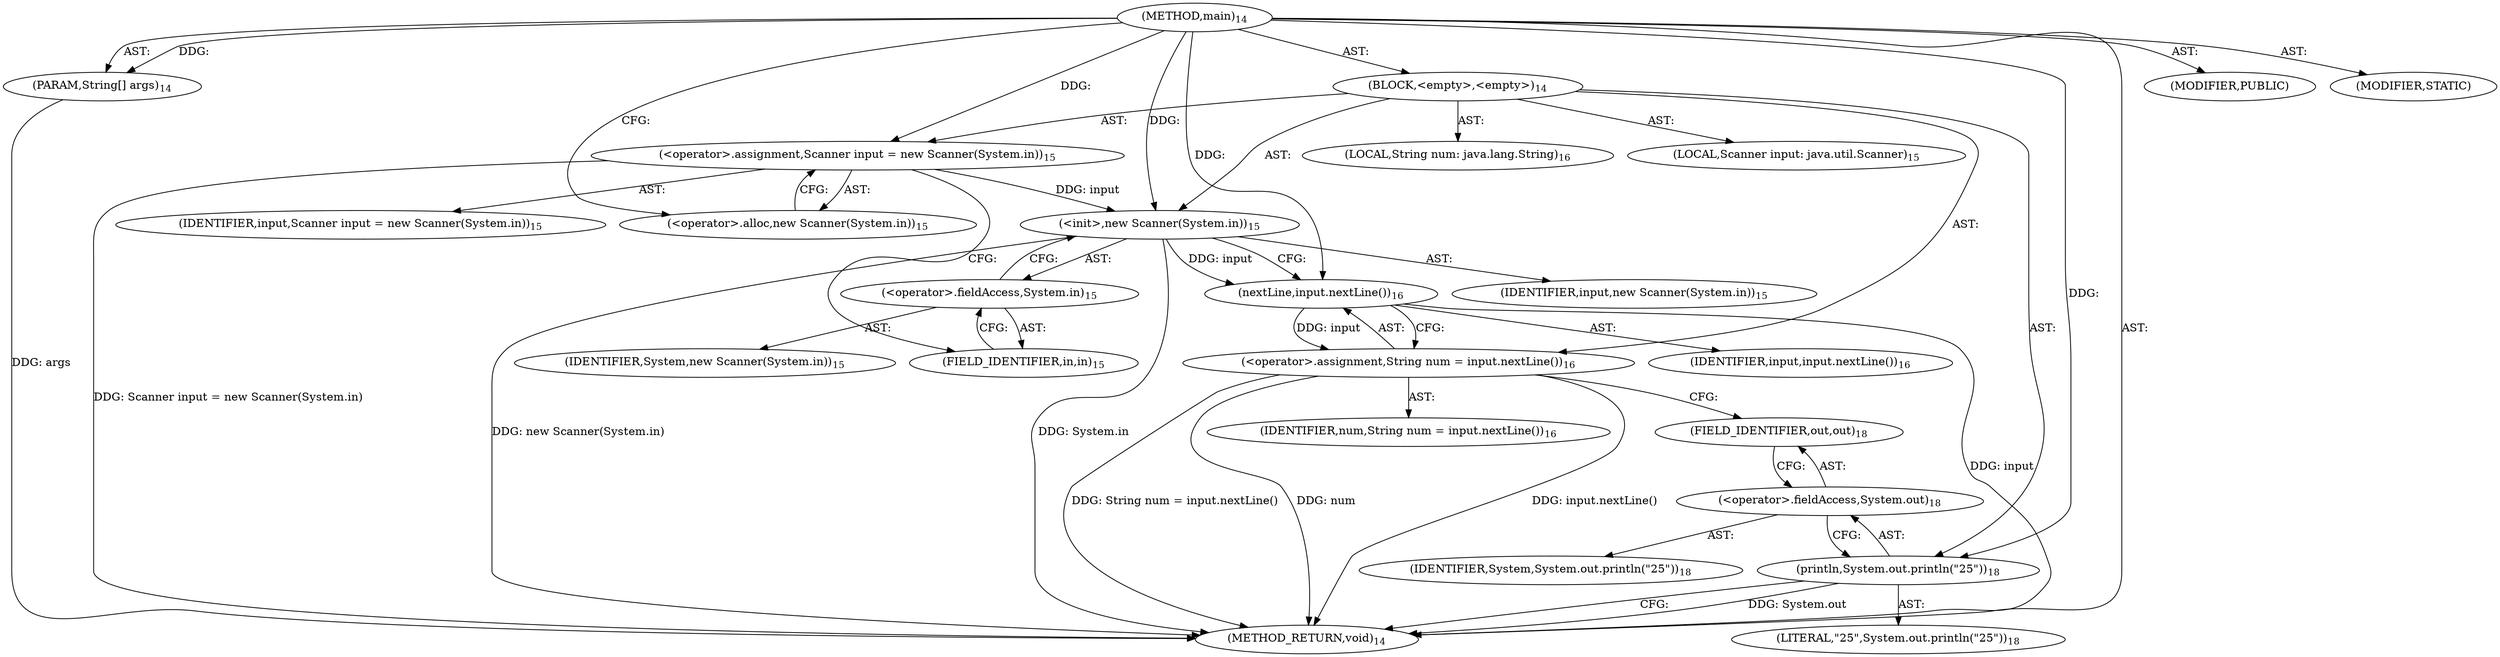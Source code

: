 digraph "main" {  
"19" [label = <(METHOD,main)<SUB>14</SUB>> ]
"20" [label = <(PARAM,String[] args)<SUB>14</SUB>> ]
"21" [label = <(BLOCK,&lt;empty&gt;,&lt;empty&gt;)<SUB>14</SUB>> ]
"4" [label = <(LOCAL,Scanner input: java.util.Scanner)<SUB>15</SUB>> ]
"22" [label = <(&lt;operator&gt;.assignment,Scanner input = new Scanner(System.in))<SUB>15</SUB>> ]
"23" [label = <(IDENTIFIER,input,Scanner input = new Scanner(System.in))<SUB>15</SUB>> ]
"24" [label = <(&lt;operator&gt;.alloc,new Scanner(System.in))<SUB>15</SUB>> ]
"25" [label = <(&lt;init&gt;,new Scanner(System.in))<SUB>15</SUB>> ]
"3" [label = <(IDENTIFIER,input,new Scanner(System.in))<SUB>15</SUB>> ]
"26" [label = <(&lt;operator&gt;.fieldAccess,System.in)<SUB>15</SUB>> ]
"27" [label = <(IDENTIFIER,System,new Scanner(System.in))<SUB>15</SUB>> ]
"28" [label = <(FIELD_IDENTIFIER,in,in)<SUB>15</SUB>> ]
"29" [label = <(LOCAL,String num: java.lang.String)<SUB>16</SUB>> ]
"30" [label = <(&lt;operator&gt;.assignment,String num = input.nextLine())<SUB>16</SUB>> ]
"31" [label = <(IDENTIFIER,num,String num = input.nextLine())<SUB>16</SUB>> ]
"32" [label = <(nextLine,input.nextLine())<SUB>16</SUB>> ]
"33" [label = <(IDENTIFIER,input,input.nextLine())<SUB>16</SUB>> ]
"34" [label = <(println,System.out.println(&quot;25&quot;))<SUB>18</SUB>> ]
"35" [label = <(&lt;operator&gt;.fieldAccess,System.out)<SUB>18</SUB>> ]
"36" [label = <(IDENTIFIER,System,System.out.println(&quot;25&quot;))<SUB>18</SUB>> ]
"37" [label = <(FIELD_IDENTIFIER,out,out)<SUB>18</SUB>> ]
"38" [label = <(LITERAL,&quot;25&quot;,System.out.println(&quot;25&quot;))<SUB>18</SUB>> ]
"39" [label = <(MODIFIER,PUBLIC)> ]
"40" [label = <(MODIFIER,STATIC)> ]
"41" [label = <(METHOD_RETURN,void)<SUB>14</SUB>> ]
  "19" -> "20"  [ label = "AST: "] 
  "19" -> "21"  [ label = "AST: "] 
  "19" -> "39"  [ label = "AST: "] 
  "19" -> "40"  [ label = "AST: "] 
  "19" -> "41"  [ label = "AST: "] 
  "21" -> "4"  [ label = "AST: "] 
  "21" -> "22"  [ label = "AST: "] 
  "21" -> "25"  [ label = "AST: "] 
  "21" -> "29"  [ label = "AST: "] 
  "21" -> "30"  [ label = "AST: "] 
  "21" -> "34"  [ label = "AST: "] 
  "22" -> "23"  [ label = "AST: "] 
  "22" -> "24"  [ label = "AST: "] 
  "25" -> "3"  [ label = "AST: "] 
  "25" -> "26"  [ label = "AST: "] 
  "26" -> "27"  [ label = "AST: "] 
  "26" -> "28"  [ label = "AST: "] 
  "30" -> "31"  [ label = "AST: "] 
  "30" -> "32"  [ label = "AST: "] 
  "32" -> "33"  [ label = "AST: "] 
  "34" -> "35"  [ label = "AST: "] 
  "34" -> "38"  [ label = "AST: "] 
  "35" -> "36"  [ label = "AST: "] 
  "35" -> "37"  [ label = "AST: "] 
  "22" -> "28"  [ label = "CFG: "] 
  "25" -> "32"  [ label = "CFG: "] 
  "30" -> "37"  [ label = "CFG: "] 
  "34" -> "41"  [ label = "CFG: "] 
  "24" -> "22"  [ label = "CFG: "] 
  "26" -> "25"  [ label = "CFG: "] 
  "32" -> "30"  [ label = "CFG: "] 
  "35" -> "34"  [ label = "CFG: "] 
  "28" -> "26"  [ label = "CFG: "] 
  "37" -> "35"  [ label = "CFG: "] 
  "19" -> "24"  [ label = "CFG: "] 
  "20" -> "41"  [ label = "DDG: args"] 
  "22" -> "41"  [ label = "DDG: Scanner input = new Scanner(System.in)"] 
  "25" -> "41"  [ label = "DDG: System.in"] 
  "25" -> "41"  [ label = "DDG: new Scanner(System.in)"] 
  "30" -> "41"  [ label = "DDG: num"] 
  "32" -> "41"  [ label = "DDG: input"] 
  "30" -> "41"  [ label = "DDG: input.nextLine()"] 
  "30" -> "41"  [ label = "DDG: String num = input.nextLine()"] 
  "34" -> "41"  [ label = "DDG: System.out"] 
  "19" -> "20"  [ label = "DDG: "] 
  "19" -> "22"  [ label = "DDG: "] 
  "32" -> "30"  [ label = "DDG: input"] 
  "22" -> "25"  [ label = "DDG: input"] 
  "19" -> "25"  [ label = "DDG: "] 
  "19" -> "34"  [ label = "DDG: "] 
  "25" -> "32"  [ label = "DDG: input"] 
  "19" -> "32"  [ label = "DDG: "] 
}
